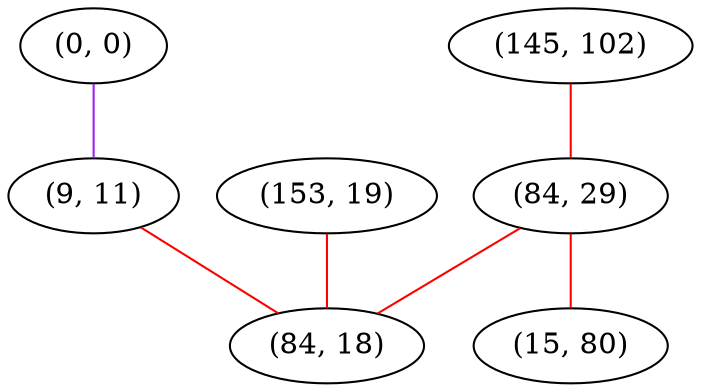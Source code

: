 graph "" {
"(0, 0)";
"(145, 102)";
"(153, 19)";
"(84, 29)";
"(9, 11)";
"(84, 18)";
"(15, 80)";
"(0, 0)" -- "(9, 11)"  [color=purple, key=0, weight=4];
"(145, 102)" -- "(84, 29)"  [color=red, key=0, weight=1];
"(153, 19)" -- "(84, 18)"  [color=red, key=0, weight=1];
"(84, 29)" -- "(84, 18)"  [color=red, key=0, weight=1];
"(84, 29)" -- "(15, 80)"  [color=red, key=0, weight=1];
"(9, 11)" -- "(84, 18)"  [color=red, key=0, weight=1];
}

